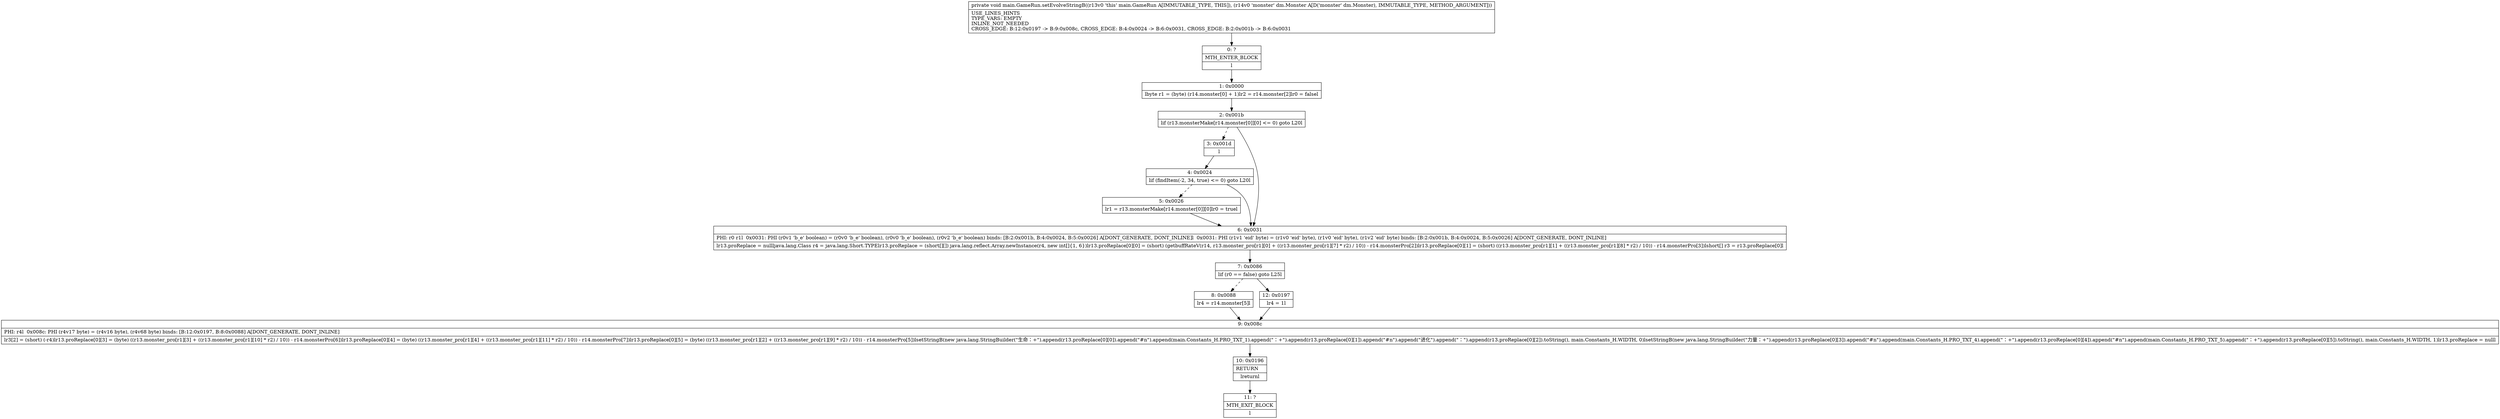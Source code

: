 digraph "CFG formain.GameRun.setEvolveStringB(Ldm\/Monster;)V" {
Node_0 [shape=record,label="{0\:\ ?|MTH_ENTER_BLOCK\l|l}"];
Node_1 [shape=record,label="{1\:\ 0x0000|lbyte r1 = (byte) (r14.monster[0] + 1)lr2 = r14.monster[2]lr0 = falsel}"];
Node_2 [shape=record,label="{2\:\ 0x001b|lif (r13.monsterMake[r14.monster[0]][0] \<= 0) goto L20l}"];
Node_3 [shape=record,label="{3\:\ 0x001d|l}"];
Node_4 [shape=record,label="{4\:\ 0x0024|lif (findItem(\-2, 34, true) \<= 0) goto L20l}"];
Node_5 [shape=record,label="{5\:\ 0x0026|lr1 = r13.monsterMake[r14.monster[0]][0]lr0 = truel}"];
Node_6 [shape=record,label="{6\:\ 0x0031|PHI: r0 r1l  0x0031: PHI (r0v1 'b_e' boolean) = (r0v0 'b_e' boolean), (r0v0 'b_e' boolean), (r0v2 'b_e' boolean) binds: [B:2:0x001b, B:4:0x0024, B:5:0x0026] A[DONT_GENERATE, DONT_INLINE]l  0x0031: PHI (r1v1 'eid' byte) = (r1v0 'eid' byte), (r1v0 'eid' byte), (r1v2 'eid' byte) binds: [B:2:0x001b, B:4:0x0024, B:5:0x0026] A[DONT_GENERATE, DONT_INLINE]\l|lr13.proReplace = nullljava.lang.Class r4 = java.lang.Short.TYPElr13.proReplace = (short[][]) java.lang.reflect.Array.newInstance(r4, new int[]\{1, 6\})lr13.proReplace[0][0] = (short) (getbuffRateV(r14, r13.monster_pro[r1][0] + ((r13.monster_pro[r1][7] * r2) \/ 10)) \- r14.monsterPro[2])lr13.proReplace[0][1] = (short) ((r13.monster_pro[r1][1] + ((r13.monster_pro[r1][8] * r2) \/ 10)) \- r14.monsterPro[3])lshort[] r3 = r13.proReplace[0]l}"];
Node_7 [shape=record,label="{7\:\ 0x0086|lif (r0 == false) goto L25l}"];
Node_8 [shape=record,label="{8\:\ 0x0088|lr4 = r14.monster[5]l}"];
Node_9 [shape=record,label="{9\:\ 0x008c|PHI: r4l  0x008c: PHI (r4v17 byte) = (r4v16 byte), (r4v68 byte) binds: [B:12:0x0197, B:8:0x0088] A[DONT_GENERATE, DONT_INLINE]\l|lr3[2] = (short) (\-r4)lr13.proReplace[0][3] = (byte) ((r13.monster_pro[r1][3] + ((r13.monster_pro[r1][10] * r2) \/ 10)) \- r14.monsterPro[6])lr13.proReplace[0][4] = (byte) ((r13.monster_pro[r1][4] + ((r13.monster_pro[r1][11] * r2) \/ 10)) \- r14.monsterPro[7])lr13.proReplace[0][5] = (byte) ((r13.monster_pro[r1][2] + ((r13.monster_pro[r1][9] * r2) \/ 10)) \- r14.monsterPro[5])lsetStringB(new java.lang.StringBuilder(\"生命：+\").append(r13.proReplace[0][0]).append(\"#n\").append(main.Constants_H.PRO_TXT_1).append(\"：+\").append(r13.proReplace[0][1]).append(\"#n\").append(\"进化\").append(\"：\").append(r13.proReplace[0][2]).toString(), main.Constants_H.WIDTH, 0)lsetStringB(new java.lang.StringBuilder(\"力量：+\").append(r13.proReplace[0][3]).append(\"#n\").append(main.Constants_H.PRO_TXT_4).append(\"：+\").append(r13.proReplace[0][4]).append(\"#n\").append(main.Constants_H.PRO_TXT_5).append(\"：+\").append(r13.proReplace[0][5]).toString(), main.Constants_H.WIDTH, 1)lr13.proReplace = nulll}"];
Node_10 [shape=record,label="{10\:\ 0x0196|RETURN\l|lreturnl}"];
Node_11 [shape=record,label="{11\:\ ?|MTH_EXIT_BLOCK\l|l}"];
Node_12 [shape=record,label="{12\:\ 0x0197|lr4 = 1l}"];
MethodNode[shape=record,label="{private void main.GameRun.setEvolveStringB((r13v0 'this' main.GameRun A[IMMUTABLE_TYPE, THIS]), (r14v0 'monster' dm.Monster A[D('monster' dm.Monster), IMMUTABLE_TYPE, METHOD_ARGUMENT]))  | USE_LINES_HINTS\lTYPE_VARS: EMPTY\lINLINE_NOT_NEEDED\lCROSS_EDGE: B:12:0x0197 \-\> B:9:0x008c, CROSS_EDGE: B:4:0x0024 \-\> B:6:0x0031, CROSS_EDGE: B:2:0x001b \-\> B:6:0x0031\l}"];
MethodNode -> Node_0;
Node_0 -> Node_1;
Node_1 -> Node_2;
Node_2 -> Node_3[style=dashed];
Node_2 -> Node_6;
Node_3 -> Node_4;
Node_4 -> Node_5[style=dashed];
Node_4 -> Node_6;
Node_5 -> Node_6;
Node_6 -> Node_7;
Node_7 -> Node_8[style=dashed];
Node_7 -> Node_12;
Node_8 -> Node_9;
Node_9 -> Node_10;
Node_10 -> Node_11;
Node_12 -> Node_9;
}

